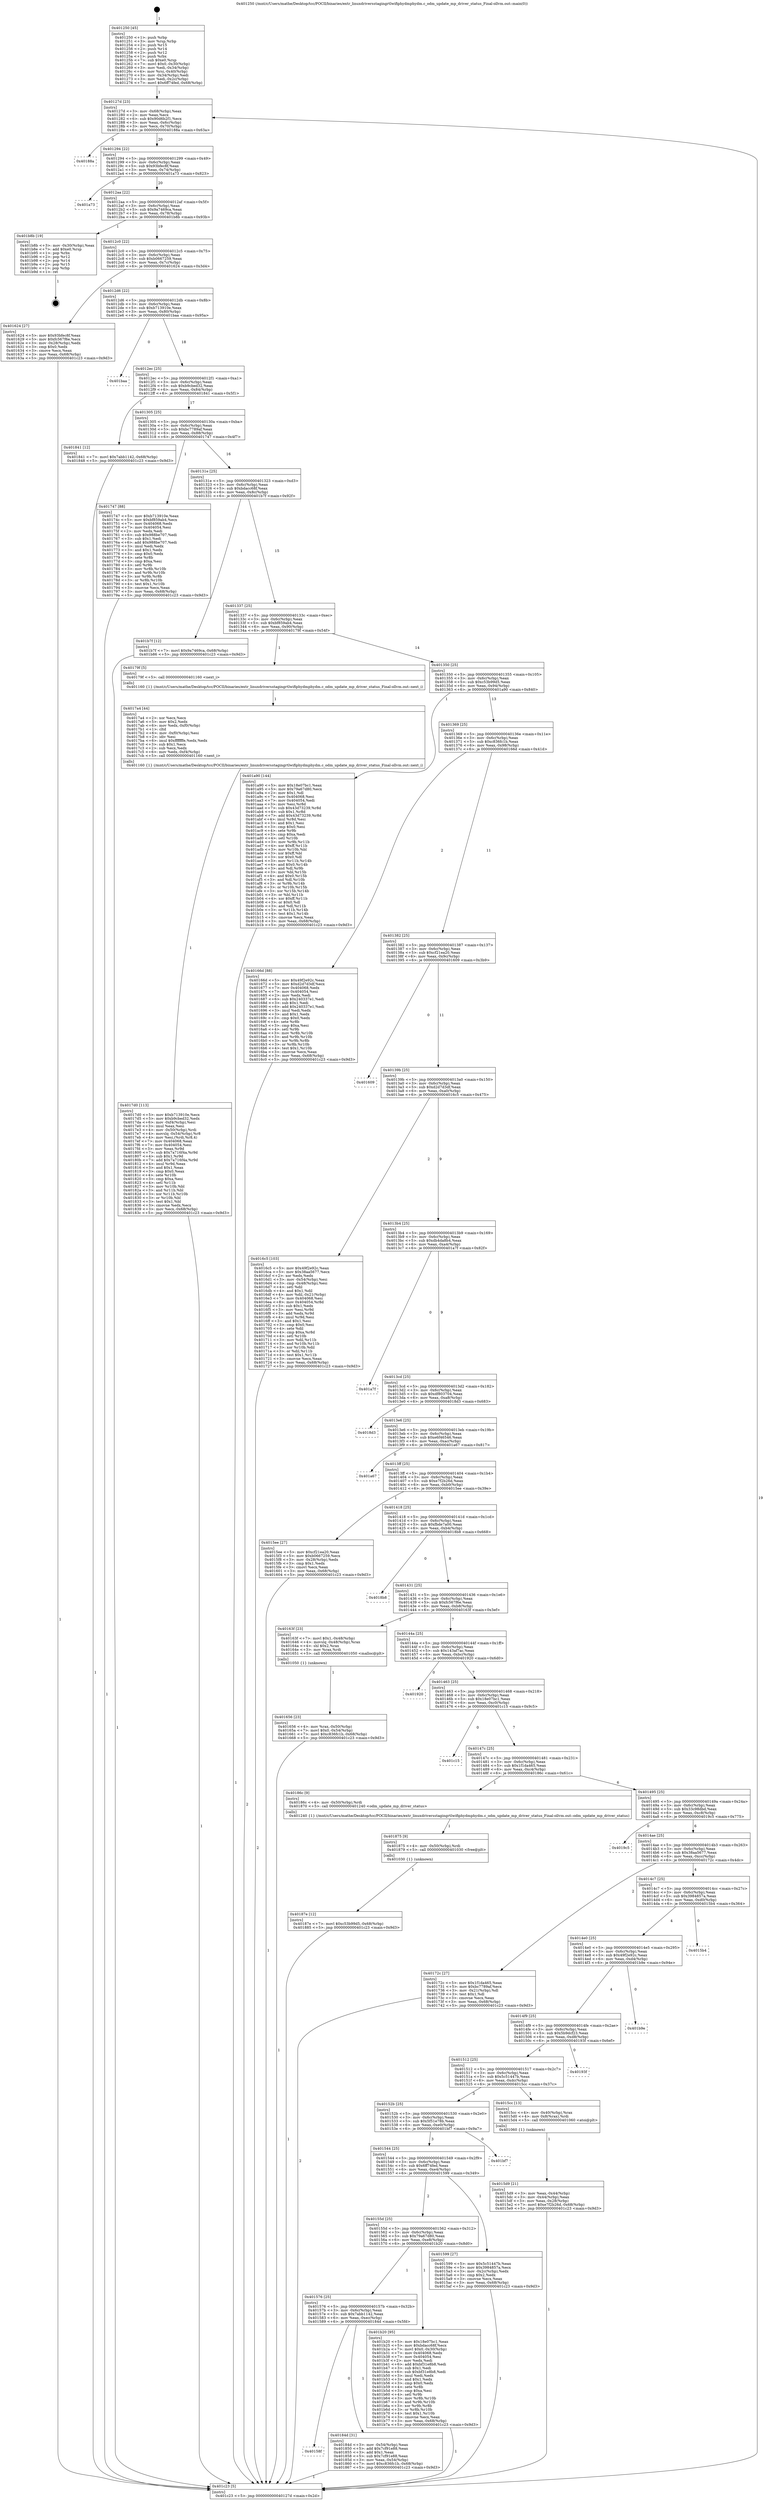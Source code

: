 digraph "0x401250" {
  label = "0x401250 (/mnt/c/Users/mathe/Desktop/tcc/POCII/binaries/extr_linuxdriversstagingrtlwifiphydmphydm.c_odm_update_mp_driver_status_Final-ollvm.out::main(0))"
  labelloc = "t"
  node[shape=record]

  Entry [label="",width=0.3,height=0.3,shape=circle,fillcolor=black,style=filled]
  "0x40127d" [label="{
     0x40127d [23]\l
     | [instrs]\l
     &nbsp;&nbsp;0x40127d \<+3\>: mov -0x68(%rbp),%eax\l
     &nbsp;&nbsp;0x401280 \<+2\>: mov %eax,%ecx\l
     &nbsp;&nbsp;0x401282 \<+6\>: sub $0x90d6b2f1,%ecx\l
     &nbsp;&nbsp;0x401288 \<+3\>: mov %eax,-0x6c(%rbp)\l
     &nbsp;&nbsp;0x40128b \<+3\>: mov %ecx,-0x70(%rbp)\l
     &nbsp;&nbsp;0x40128e \<+6\>: je 000000000040188a \<main+0x63a\>\l
  }"]
  "0x40188a" [label="{
     0x40188a\l
  }", style=dashed]
  "0x401294" [label="{
     0x401294 [22]\l
     | [instrs]\l
     &nbsp;&nbsp;0x401294 \<+5\>: jmp 0000000000401299 \<main+0x49\>\l
     &nbsp;&nbsp;0x401299 \<+3\>: mov -0x6c(%rbp),%eax\l
     &nbsp;&nbsp;0x40129c \<+5\>: sub $0x93bfec8f,%eax\l
     &nbsp;&nbsp;0x4012a1 \<+3\>: mov %eax,-0x74(%rbp)\l
     &nbsp;&nbsp;0x4012a4 \<+6\>: je 0000000000401a73 \<main+0x823\>\l
  }"]
  Exit [label="",width=0.3,height=0.3,shape=circle,fillcolor=black,style=filled,peripheries=2]
  "0x401a73" [label="{
     0x401a73\l
  }", style=dashed]
  "0x4012aa" [label="{
     0x4012aa [22]\l
     | [instrs]\l
     &nbsp;&nbsp;0x4012aa \<+5\>: jmp 00000000004012af \<main+0x5f\>\l
     &nbsp;&nbsp;0x4012af \<+3\>: mov -0x6c(%rbp),%eax\l
     &nbsp;&nbsp;0x4012b2 \<+5\>: sub $0x9a7469ca,%eax\l
     &nbsp;&nbsp;0x4012b7 \<+3\>: mov %eax,-0x78(%rbp)\l
     &nbsp;&nbsp;0x4012ba \<+6\>: je 0000000000401b8b \<main+0x93b\>\l
  }"]
  "0x40187e" [label="{
     0x40187e [12]\l
     | [instrs]\l
     &nbsp;&nbsp;0x40187e \<+7\>: movl $0xc53b99d5,-0x68(%rbp)\l
     &nbsp;&nbsp;0x401885 \<+5\>: jmp 0000000000401c23 \<main+0x9d3\>\l
  }"]
  "0x401b8b" [label="{
     0x401b8b [19]\l
     | [instrs]\l
     &nbsp;&nbsp;0x401b8b \<+3\>: mov -0x30(%rbp),%eax\l
     &nbsp;&nbsp;0x401b8e \<+7\>: add $0xe0,%rsp\l
     &nbsp;&nbsp;0x401b95 \<+1\>: pop %rbx\l
     &nbsp;&nbsp;0x401b96 \<+2\>: pop %r12\l
     &nbsp;&nbsp;0x401b98 \<+2\>: pop %r14\l
     &nbsp;&nbsp;0x401b9a \<+2\>: pop %r15\l
     &nbsp;&nbsp;0x401b9c \<+1\>: pop %rbp\l
     &nbsp;&nbsp;0x401b9d \<+1\>: ret\l
  }"]
  "0x4012c0" [label="{
     0x4012c0 [22]\l
     | [instrs]\l
     &nbsp;&nbsp;0x4012c0 \<+5\>: jmp 00000000004012c5 \<main+0x75\>\l
     &nbsp;&nbsp;0x4012c5 \<+3\>: mov -0x6c(%rbp),%eax\l
     &nbsp;&nbsp;0x4012c8 \<+5\>: sub $0xb0667259,%eax\l
     &nbsp;&nbsp;0x4012cd \<+3\>: mov %eax,-0x7c(%rbp)\l
     &nbsp;&nbsp;0x4012d0 \<+6\>: je 0000000000401624 \<main+0x3d4\>\l
  }"]
  "0x401875" [label="{
     0x401875 [9]\l
     | [instrs]\l
     &nbsp;&nbsp;0x401875 \<+4\>: mov -0x50(%rbp),%rdi\l
     &nbsp;&nbsp;0x401879 \<+5\>: call 0000000000401030 \<free@plt\>\l
     | [calls]\l
     &nbsp;&nbsp;0x401030 \{1\} (unknown)\l
  }"]
  "0x401624" [label="{
     0x401624 [27]\l
     | [instrs]\l
     &nbsp;&nbsp;0x401624 \<+5\>: mov $0x93bfec8f,%eax\l
     &nbsp;&nbsp;0x401629 \<+5\>: mov $0xfc567f6e,%ecx\l
     &nbsp;&nbsp;0x40162e \<+3\>: mov -0x28(%rbp),%edx\l
     &nbsp;&nbsp;0x401631 \<+3\>: cmp $0x0,%edx\l
     &nbsp;&nbsp;0x401634 \<+3\>: cmove %ecx,%eax\l
     &nbsp;&nbsp;0x401637 \<+3\>: mov %eax,-0x68(%rbp)\l
     &nbsp;&nbsp;0x40163a \<+5\>: jmp 0000000000401c23 \<main+0x9d3\>\l
  }"]
  "0x4012d6" [label="{
     0x4012d6 [22]\l
     | [instrs]\l
     &nbsp;&nbsp;0x4012d6 \<+5\>: jmp 00000000004012db \<main+0x8b\>\l
     &nbsp;&nbsp;0x4012db \<+3\>: mov -0x6c(%rbp),%eax\l
     &nbsp;&nbsp;0x4012de \<+5\>: sub $0xb713910e,%eax\l
     &nbsp;&nbsp;0x4012e3 \<+3\>: mov %eax,-0x80(%rbp)\l
     &nbsp;&nbsp;0x4012e6 \<+6\>: je 0000000000401baa \<main+0x95a\>\l
  }"]
  "0x40158f" [label="{
     0x40158f\l
  }", style=dashed]
  "0x401baa" [label="{
     0x401baa\l
  }", style=dashed]
  "0x4012ec" [label="{
     0x4012ec [25]\l
     | [instrs]\l
     &nbsp;&nbsp;0x4012ec \<+5\>: jmp 00000000004012f1 \<main+0xa1\>\l
     &nbsp;&nbsp;0x4012f1 \<+3\>: mov -0x6c(%rbp),%eax\l
     &nbsp;&nbsp;0x4012f4 \<+5\>: sub $0xb9cbed32,%eax\l
     &nbsp;&nbsp;0x4012f9 \<+6\>: mov %eax,-0x84(%rbp)\l
     &nbsp;&nbsp;0x4012ff \<+6\>: je 0000000000401841 \<main+0x5f1\>\l
  }"]
  "0x40184d" [label="{
     0x40184d [31]\l
     | [instrs]\l
     &nbsp;&nbsp;0x40184d \<+3\>: mov -0x54(%rbp),%eax\l
     &nbsp;&nbsp;0x401850 \<+5\>: add $0x7cf91e88,%eax\l
     &nbsp;&nbsp;0x401855 \<+3\>: add $0x1,%eax\l
     &nbsp;&nbsp;0x401858 \<+5\>: sub $0x7cf91e88,%eax\l
     &nbsp;&nbsp;0x40185d \<+3\>: mov %eax,-0x54(%rbp)\l
     &nbsp;&nbsp;0x401860 \<+7\>: movl $0xc836fc1b,-0x68(%rbp)\l
     &nbsp;&nbsp;0x401867 \<+5\>: jmp 0000000000401c23 \<main+0x9d3\>\l
  }"]
  "0x401841" [label="{
     0x401841 [12]\l
     | [instrs]\l
     &nbsp;&nbsp;0x401841 \<+7\>: movl $0x7abb1142,-0x68(%rbp)\l
     &nbsp;&nbsp;0x401848 \<+5\>: jmp 0000000000401c23 \<main+0x9d3\>\l
  }"]
  "0x401305" [label="{
     0x401305 [25]\l
     | [instrs]\l
     &nbsp;&nbsp;0x401305 \<+5\>: jmp 000000000040130a \<main+0xba\>\l
     &nbsp;&nbsp;0x40130a \<+3\>: mov -0x6c(%rbp),%eax\l
     &nbsp;&nbsp;0x40130d \<+5\>: sub $0xbc7789af,%eax\l
     &nbsp;&nbsp;0x401312 \<+6\>: mov %eax,-0x88(%rbp)\l
     &nbsp;&nbsp;0x401318 \<+6\>: je 0000000000401747 \<main+0x4f7\>\l
  }"]
  "0x401576" [label="{
     0x401576 [25]\l
     | [instrs]\l
     &nbsp;&nbsp;0x401576 \<+5\>: jmp 000000000040157b \<main+0x32b\>\l
     &nbsp;&nbsp;0x40157b \<+3\>: mov -0x6c(%rbp),%eax\l
     &nbsp;&nbsp;0x40157e \<+5\>: sub $0x7abb1142,%eax\l
     &nbsp;&nbsp;0x401583 \<+6\>: mov %eax,-0xec(%rbp)\l
     &nbsp;&nbsp;0x401589 \<+6\>: je 000000000040184d \<main+0x5fd\>\l
  }"]
  "0x401747" [label="{
     0x401747 [88]\l
     | [instrs]\l
     &nbsp;&nbsp;0x401747 \<+5\>: mov $0xb713910e,%eax\l
     &nbsp;&nbsp;0x40174c \<+5\>: mov $0xbf859ab4,%ecx\l
     &nbsp;&nbsp;0x401751 \<+7\>: mov 0x404068,%edx\l
     &nbsp;&nbsp;0x401758 \<+7\>: mov 0x404054,%esi\l
     &nbsp;&nbsp;0x40175f \<+2\>: mov %edx,%edi\l
     &nbsp;&nbsp;0x401761 \<+6\>: sub $0x988be707,%edi\l
     &nbsp;&nbsp;0x401767 \<+3\>: sub $0x1,%edi\l
     &nbsp;&nbsp;0x40176a \<+6\>: add $0x988be707,%edi\l
     &nbsp;&nbsp;0x401770 \<+3\>: imul %edi,%edx\l
     &nbsp;&nbsp;0x401773 \<+3\>: and $0x1,%edx\l
     &nbsp;&nbsp;0x401776 \<+3\>: cmp $0x0,%edx\l
     &nbsp;&nbsp;0x401779 \<+4\>: sete %r8b\l
     &nbsp;&nbsp;0x40177d \<+3\>: cmp $0xa,%esi\l
     &nbsp;&nbsp;0x401780 \<+4\>: setl %r9b\l
     &nbsp;&nbsp;0x401784 \<+3\>: mov %r8b,%r10b\l
     &nbsp;&nbsp;0x401787 \<+3\>: and %r9b,%r10b\l
     &nbsp;&nbsp;0x40178a \<+3\>: xor %r9b,%r8b\l
     &nbsp;&nbsp;0x40178d \<+3\>: or %r8b,%r10b\l
     &nbsp;&nbsp;0x401790 \<+4\>: test $0x1,%r10b\l
     &nbsp;&nbsp;0x401794 \<+3\>: cmovne %ecx,%eax\l
     &nbsp;&nbsp;0x401797 \<+3\>: mov %eax,-0x68(%rbp)\l
     &nbsp;&nbsp;0x40179a \<+5\>: jmp 0000000000401c23 \<main+0x9d3\>\l
  }"]
  "0x40131e" [label="{
     0x40131e [25]\l
     | [instrs]\l
     &nbsp;&nbsp;0x40131e \<+5\>: jmp 0000000000401323 \<main+0xd3\>\l
     &nbsp;&nbsp;0x401323 \<+3\>: mov -0x6c(%rbp),%eax\l
     &nbsp;&nbsp;0x401326 \<+5\>: sub $0xbdacc68f,%eax\l
     &nbsp;&nbsp;0x40132b \<+6\>: mov %eax,-0x8c(%rbp)\l
     &nbsp;&nbsp;0x401331 \<+6\>: je 0000000000401b7f \<main+0x92f\>\l
  }"]
  "0x401b20" [label="{
     0x401b20 [95]\l
     | [instrs]\l
     &nbsp;&nbsp;0x401b20 \<+5\>: mov $0x18e07bc1,%eax\l
     &nbsp;&nbsp;0x401b25 \<+5\>: mov $0xbdacc68f,%ecx\l
     &nbsp;&nbsp;0x401b2a \<+7\>: movl $0x0,-0x30(%rbp)\l
     &nbsp;&nbsp;0x401b31 \<+7\>: mov 0x404068,%edx\l
     &nbsp;&nbsp;0x401b38 \<+7\>: mov 0x404054,%esi\l
     &nbsp;&nbsp;0x401b3f \<+2\>: mov %edx,%edi\l
     &nbsp;&nbsp;0x401b41 \<+6\>: add $0xbf31e8b8,%edi\l
     &nbsp;&nbsp;0x401b47 \<+3\>: sub $0x1,%edi\l
     &nbsp;&nbsp;0x401b4a \<+6\>: sub $0xbf31e8b8,%edi\l
     &nbsp;&nbsp;0x401b50 \<+3\>: imul %edi,%edx\l
     &nbsp;&nbsp;0x401b53 \<+3\>: and $0x1,%edx\l
     &nbsp;&nbsp;0x401b56 \<+3\>: cmp $0x0,%edx\l
     &nbsp;&nbsp;0x401b59 \<+4\>: sete %r8b\l
     &nbsp;&nbsp;0x401b5d \<+3\>: cmp $0xa,%esi\l
     &nbsp;&nbsp;0x401b60 \<+4\>: setl %r9b\l
     &nbsp;&nbsp;0x401b64 \<+3\>: mov %r8b,%r10b\l
     &nbsp;&nbsp;0x401b67 \<+3\>: and %r9b,%r10b\l
     &nbsp;&nbsp;0x401b6a \<+3\>: xor %r9b,%r8b\l
     &nbsp;&nbsp;0x401b6d \<+3\>: or %r8b,%r10b\l
     &nbsp;&nbsp;0x401b70 \<+4\>: test $0x1,%r10b\l
     &nbsp;&nbsp;0x401b74 \<+3\>: cmovne %ecx,%eax\l
     &nbsp;&nbsp;0x401b77 \<+3\>: mov %eax,-0x68(%rbp)\l
     &nbsp;&nbsp;0x401b7a \<+5\>: jmp 0000000000401c23 \<main+0x9d3\>\l
  }"]
  "0x401b7f" [label="{
     0x401b7f [12]\l
     | [instrs]\l
     &nbsp;&nbsp;0x401b7f \<+7\>: movl $0x9a7469ca,-0x68(%rbp)\l
     &nbsp;&nbsp;0x401b86 \<+5\>: jmp 0000000000401c23 \<main+0x9d3\>\l
  }"]
  "0x401337" [label="{
     0x401337 [25]\l
     | [instrs]\l
     &nbsp;&nbsp;0x401337 \<+5\>: jmp 000000000040133c \<main+0xec\>\l
     &nbsp;&nbsp;0x40133c \<+3\>: mov -0x6c(%rbp),%eax\l
     &nbsp;&nbsp;0x40133f \<+5\>: sub $0xbf859ab4,%eax\l
     &nbsp;&nbsp;0x401344 \<+6\>: mov %eax,-0x90(%rbp)\l
     &nbsp;&nbsp;0x40134a \<+6\>: je 000000000040179f \<main+0x54f\>\l
  }"]
  "0x4017d0" [label="{
     0x4017d0 [113]\l
     | [instrs]\l
     &nbsp;&nbsp;0x4017d0 \<+5\>: mov $0xb713910e,%ecx\l
     &nbsp;&nbsp;0x4017d5 \<+5\>: mov $0xb9cbed32,%edx\l
     &nbsp;&nbsp;0x4017da \<+6\>: mov -0xf4(%rbp),%esi\l
     &nbsp;&nbsp;0x4017e0 \<+3\>: imul %eax,%esi\l
     &nbsp;&nbsp;0x4017e3 \<+4\>: mov -0x50(%rbp),%rdi\l
     &nbsp;&nbsp;0x4017e7 \<+4\>: movslq -0x54(%rbp),%r8\l
     &nbsp;&nbsp;0x4017eb \<+4\>: mov %esi,(%rdi,%r8,4)\l
     &nbsp;&nbsp;0x4017ef \<+7\>: mov 0x404068,%eax\l
     &nbsp;&nbsp;0x4017f6 \<+7\>: mov 0x404054,%esi\l
     &nbsp;&nbsp;0x4017fd \<+3\>: mov %eax,%r9d\l
     &nbsp;&nbsp;0x401800 \<+7\>: sub $0x7a716f4a,%r9d\l
     &nbsp;&nbsp;0x401807 \<+4\>: sub $0x1,%r9d\l
     &nbsp;&nbsp;0x40180b \<+7\>: add $0x7a716f4a,%r9d\l
     &nbsp;&nbsp;0x401812 \<+4\>: imul %r9d,%eax\l
     &nbsp;&nbsp;0x401816 \<+3\>: and $0x1,%eax\l
     &nbsp;&nbsp;0x401819 \<+3\>: cmp $0x0,%eax\l
     &nbsp;&nbsp;0x40181c \<+4\>: sete %r10b\l
     &nbsp;&nbsp;0x401820 \<+3\>: cmp $0xa,%esi\l
     &nbsp;&nbsp;0x401823 \<+4\>: setl %r11b\l
     &nbsp;&nbsp;0x401827 \<+3\>: mov %r10b,%bl\l
     &nbsp;&nbsp;0x40182a \<+3\>: and %r11b,%bl\l
     &nbsp;&nbsp;0x40182d \<+3\>: xor %r11b,%r10b\l
     &nbsp;&nbsp;0x401830 \<+3\>: or %r10b,%bl\l
     &nbsp;&nbsp;0x401833 \<+3\>: test $0x1,%bl\l
     &nbsp;&nbsp;0x401836 \<+3\>: cmovne %edx,%ecx\l
     &nbsp;&nbsp;0x401839 \<+3\>: mov %ecx,-0x68(%rbp)\l
     &nbsp;&nbsp;0x40183c \<+5\>: jmp 0000000000401c23 \<main+0x9d3\>\l
  }"]
  "0x40179f" [label="{
     0x40179f [5]\l
     | [instrs]\l
     &nbsp;&nbsp;0x40179f \<+5\>: call 0000000000401160 \<next_i\>\l
     | [calls]\l
     &nbsp;&nbsp;0x401160 \{1\} (/mnt/c/Users/mathe/Desktop/tcc/POCII/binaries/extr_linuxdriversstagingrtlwifiphydmphydm.c_odm_update_mp_driver_status_Final-ollvm.out::next_i)\l
  }"]
  "0x401350" [label="{
     0x401350 [25]\l
     | [instrs]\l
     &nbsp;&nbsp;0x401350 \<+5\>: jmp 0000000000401355 \<main+0x105\>\l
     &nbsp;&nbsp;0x401355 \<+3\>: mov -0x6c(%rbp),%eax\l
     &nbsp;&nbsp;0x401358 \<+5\>: sub $0xc53b99d5,%eax\l
     &nbsp;&nbsp;0x40135d \<+6\>: mov %eax,-0x94(%rbp)\l
     &nbsp;&nbsp;0x401363 \<+6\>: je 0000000000401a90 \<main+0x840\>\l
  }"]
  "0x4017a4" [label="{
     0x4017a4 [44]\l
     | [instrs]\l
     &nbsp;&nbsp;0x4017a4 \<+2\>: xor %ecx,%ecx\l
     &nbsp;&nbsp;0x4017a6 \<+5\>: mov $0x2,%edx\l
     &nbsp;&nbsp;0x4017ab \<+6\>: mov %edx,-0xf0(%rbp)\l
     &nbsp;&nbsp;0x4017b1 \<+1\>: cltd\l
     &nbsp;&nbsp;0x4017b2 \<+6\>: mov -0xf0(%rbp),%esi\l
     &nbsp;&nbsp;0x4017b8 \<+2\>: idiv %esi\l
     &nbsp;&nbsp;0x4017ba \<+6\>: imul $0xfffffffe,%edx,%edx\l
     &nbsp;&nbsp;0x4017c0 \<+3\>: sub $0x1,%ecx\l
     &nbsp;&nbsp;0x4017c3 \<+2\>: sub %ecx,%edx\l
     &nbsp;&nbsp;0x4017c5 \<+6\>: mov %edx,-0xf4(%rbp)\l
     &nbsp;&nbsp;0x4017cb \<+5\>: call 0000000000401160 \<next_i\>\l
     | [calls]\l
     &nbsp;&nbsp;0x401160 \{1\} (/mnt/c/Users/mathe/Desktop/tcc/POCII/binaries/extr_linuxdriversstagingrtlwifiphydmphydm.c_odm_update_mp_driver_status_Final-ollvm.out::next_i)\l
  }"]
  "0x401a90" [label="{
     0x401a90 [144]\l
     | [instrs]\l
     &nbsp;&nbsp;0x401a90 \<+5\>: mov $0x18e07bc1,%eax\l
     &nbsp;&nbsp;0x401a95 \<+5\>: mov $0x79a67d80,%ecx\l
     &nbsp;&nbsp;0x401a9a \<+2\>: mov $0x1,%dl\l
     &nbsp;&nbsp;0x401a9c \<+7\>: mov 0x404068,%esi\l
     &nbsp;&nbsp;0x401aa3 \<+7\>: mov 0x404054,%edi\l
     &nbsp;&nbsp;0x401aaa \<+3\>: mov %esi,%r8d\l
     &nbsp;&nbsp;0x401aad \<+7\>: sub $0x43d73239,%r8d\l
     &nbsp;&nbsp;0x401ab4 \<+4\>: sub $0x1,%r8d\l
     &nbsp;&nbsp;0x401ab8 \<+7\>: add $0x43d73239,%r8d\l
     &nbsp;&nbsp;0x401abf \<+4\>: imul %r8d,%esi\l
     &nbsp;&nbsp;0x401ac3 \<+3\>: and $0x1,%esi\l
     &nbsp;&nbsp;0x401ac6 \<+3\>: cmp $0x0,%esi\l
     &nbsp;&nbsp;0x401ac9 \<+4\>: sete %r9b\l
     &nbsp;&nbsp;0x401acd \<+3\>: cmp $0xa,%edi\l
     &nbsp;&nbsp;0x401ad0 \<+4\>: setl %r10b\l
     &nbsp;&nbsp;0x401ad4 \<+3\>: mov %r9b,%r11b\l
     &nbsp;&nbsp;0x401ad7 \<+4\>: xor $0xff,%r11b\l
     &nbsp;&nbsp;0x401adb \<+3\>: mov %r10b,%bl\l
     &nbsp;&nbsp;0x401ade \<+3\>: xor $0xff,%bl\l
     &nbsp;&nbsp;0x401ae1 \<+3\>: xor $0x0,%dl\l
     &nbsp;&nbsp;0x401ae4 \<+3\>: mov %r11b,%r14b\l
     &nbsp;&nbsp;0x401ae7 \<+4\>: and $0x0,%r14b\l
     &nbsp;&nbsp;0x401aeb \<+3\>: and %dl,%r9b\l
     &nbsp;&nbsp;0x401aee \<+3\>: mov %bl,%r15b\l
     &nbsp;&nbsp;0x401af1 \<+4\>: and $0x0,%r15b\l
     &nbsp;&nbsp;0x401af5 \<+3\>: and %dl,%r10b\l
     &nbsp;&nbsp;0x401af8 \<+3\>: or %r9b,%r14b\l
     &nbsp;&nbsp;0x401afb \<+3\>: or %r10b,%r15b\l
     &nbsp;&nbsp;0x401afe \<+3\>: xor %r15b,%r14b\l
     &nbsp;&nbsp;0x401b01 \<+3\>: or %bl,%r11b\l
     &nbsp;&nbsp;0x401b04 \<+4\>: xor $0xff,%r11b\l
     &nbsp;&nbsp;0x401b08 \<+3\>: or $0x0,%dl\l
     &nbsp;&nbsp;0x401b0b \<+3\>: and %dl,%r11b\l
     &nbsp;&nbsp;0x401b0e \<+3\>: or %r11b,%r14b\l
     &nbsp;&nbsp;0x401b11 \<+4\>: test $0x1,%r14b\l
     &nbsp;&nbsp;0x401b15 \<+3\>: cmovne %ecx,%eax\l
     &nbsp;&nbsp;0x401b18 \<+3\>: mov %eax,-0x68(%rbp)\l
     &nbsp;&nbsp;0x401b1b \<+5\>: jmp 0000000000401c23 \<main+0x9d3\>\l
  }"]
  "0x401369" [label="{
     0x401369 [25]\l
     | [instrs]\l
     &nbsp;&nbsp;0x401369 \<+5\>: jmp 000000000040136e \<main+0x11e\>\l
     &nbsp;&nbsp;0x40136e \<+3\>: mov -0x6c(%rbp),%eax\l
     &nbsp;&nbsp;0x401371 \<+5\>: sub $0xc836fc1b,%eax\l
     &nbsp;&nbsp;0x401376 \<+6\>: mov %eax,-0x98(%rbp)\l
     &nbsp;&nbsp;0x40137c \<+6\>: je 000000000040166d \<main+0x41d\>\l
  }"]
  "0x401656" [label="{
     0x401656 [23]\l
     | [instrs]\l
     &nbsp;&nbsp;0x401656 \<+4\>: mov %rax,-0x50(%rbp)\l
     &nbsp;&nbsp;0x40165a \<+7\>: movl $0x0,-0x54(%rbp)\l
     &nbsp;&nbsp;0x401661 \<+7\>: movl $0xc836fc1b,-0x68(%rbp)\l
     &nbsp;&nbsp;0x401668 \<+5\>: jmp 0000000000401c23 \<main+0x9d3\>\l
  }"]
  "0x40166d" [label="{
     0x40166d [88]\l
     | [instrs]\l
     &nbsp;&nbsp;0x40166d \<+5\>: mov $0x49f2e92c,%eax\l
     &nbsp;&nbsp;0x401672 \<+5\>: mov $0xd2d7d3df,%ecx\l
     &nbsp;&nbsp;0x401677 \<+7\>: mov 0x404068,%edx\l
     &nbsp;&nbsp;0x40167e \<+7\>: mov 0x404054,%esi\l
     &nbsp;&nbsp;0x401685 \<+2\>: mov %edx,%edi\l
     &nbsp;&nbsp;0x401687 \<+6\>: sub $0x240337e1,%edi\l
     &nbsp;&nbsp;0x40168d \<+3\>: sub $0x1,%edi\l
     &nbsp;&nbsp;0x401690 \<+6\>: add $0x240337e1,%edi\l
     &nbsp;&nbsp;0x401696 \<+3\>: imul %edi,%edx\l
     &nbsp;&nbsp;0x401699 \<+3\>: and $0x1,%edx\l
     &nbsp;&nbsp;0x40169c \<+3\>: cmp $0x0,%edx\l
     &nbsp;&nbsp;0x40169f \<+4\>: sete %r8b\l
     &nbsp;&nbsp;0x4016a3 \<+3\>: cmp $0xa,%esi\l
     &nbsp;&nbsp;0x4016a6 \<+4\>: setl %r9b\l
     &nbsp;&nbsp;0x4016aa \<+3\>: mov %r8b,%r10b\l
     &nbsp;&nbsp;0x4016ad \<+3\>: and %r9b,%r10b\l
     &nbsp;&nbsp;0x4016b0 \<+3\>: xor %r9b,%r8b\l
     &nbsp;&nbsp;0x4016b3 \<+3\>: or %r8b,%r10b\l
     &nbsp;&nbsp;0x4016b6 \<+4\>: test $0x1,%r10b\l
     &nbsp;&nbsp;0x4016ba \<+3\>: cmovne %ecx,%eax\l
     &nbsp;&nbsp;0x4016bd \<+3\>: mov %eax,-0x68(%rbp)\l
     &nbsp;&nbsp;0x4016c0 \<+5\>: jmp 0000000000401c23 \<main+0x9d3\>\l
  }"]
  "0x401382" [label="{
     0x401382 [25]\l
     | [instrs]\l
     &nbsp;&nbsp;0x401382 \<+5\>: jmp 0000000000401387 \<main+0x137\>\l
     &nbsp;&nbsp;0x401387 \<+3\>: mov -0x6c(%rbp),%eax\l
     &nbsp;&nbsp;0x40138a \<+5\>: sub $0xcf21ea20,%eax\l
     &nbsp;&nbsp;0x40138f \<+6\>: mov %eax,-0x9c(%rbp)\l
     &nbsp;&nbsp;0x401395 \<+6\>: je 0000000000401609 \<main+0x3b9\>\l
  }"]
  "0x4015d9" [label="{
     0x4015d9 [21]\l
     | [instrs]\l
     &nbsp;&nbsp;0x4015d9 \<+3\>: mov %eax,-0x44(%rbp)\l
     &nbsp;&nbsp;0x4015dc \<+3\>: mov -0x44(%rbp),%eax\l
     &nbsp;&nbsp;0x4015df \<+3\>: mov %eax,-0x28(%rbp)\l
     &nbsp;&nbsp;0x4015e2 \<+7\>: movl $0xe7f2b26d,-0x68(%rbp)\l
     &nbsp;&nbsp;0x4015e9 \<+5\>: jmp 0000000000401c23 \<main+0x9d3\>\l
  }"]
  "0x401609" [label="{
     0x401609\l
  }", style=dashed]
  "0x40139b" [label="{
     0x40139b [25]\l
     | [instrs]\l
     &nbsp;&nbsp;0x40139b \<+5\>: jmp 00000000004013a0 \<main+0x150\>\l
     &nbsp;&nbsp;0x4013a0 \<+3\>: mov -0x6c(%rbp),%eax\l
     &nbsp;&nbsp;0x4013a3 \<+5\>: sub $0xd2d7d3df,%eax\l
     &nbsp;&nbsp;0x4013a8 \<+6\>: mov %eax,-0xa0(%rbp)\l
     &nbsp;&nbsp;0x4013ae \<+6\>: je 00000000004016c5 \<main+0x475\>\l
  }"]
  "0x401250" [label="{
     0x401250 [45]\l
     | [instrs]\l
     &nbsp;&nbsp;0x401250 \<+1\>: push %rbp\l
     &nbsp;&nbsp;0x401251 \<+3\>: mov %rsp,%rbp\l
     &nbsp;&nbsp;0x401254 \<+2\>: push %r15\l
     &nbsp;&nbsp;0x401256 \<+2\>: push %r14\l
     &nbsp;&nbsp;0x401258 \<+2\>: push %r12\l
     &nbsp;&nbsp;0x40125a \<+1\>: push %rbx\l
     &nbsp;&nbsp;0x40125b \<+7\>: sub $0xe0,%rsp\l
     &nbsp;&nbsp;0x401262 \<+7\>: movl $0x0,-0x30(%rbp)\l
     &nbsp;&nbsp;0x401269 \<+3\>: mov %edi,-0x34(%rbp)\l
     &nbsp;&nbsp;0x40126c \<+4\>: mov %rsi,-0x40(%rbp)\l
     &nbsp;&nbsp;0x401270 \<+3\>: mov -0x34(%rbp),%edi\l
     &nbsp;&nbsp;0x401273 \<+3\>: mov %edi,-0x2c(%rbp)\l
     &nbsp;&nbsp;0x401276 \<+7\>: movl $0x6ff74fed,-0x68(%rbp)\l
  }"]
  "0x4016c5" [label="{
     0x4016c5 [103]\l
     | [instrs]\l
     &nbsp;&nbsp;0x4016c5 \<+5\>: mov $0x49f2e92c,%eax\l
     &nbsp;&nbsp;0x4016ca \<+5\>: mov $0x38aa5677,%ecx\l
     &nbsp;&nbsp;0x4016cf \<+2\>: xor %edx,%edx\l
     &nbsp;&nbsp;0x4016d1 \<+3\>: mov -0x54(%rbp),%esi\l
     &nbsp;&nbsp;0x4016d4 \<+3\>: cmp -0x48(%rbp),%esi\l
     &nbsp;&nbsp;0x4016d7 \<+4\>: setl %dil\l
     &nbsp;&nbsp;0x4016db \<+4\>: and $0x1,%dil\l
     &nbsp;&nbsp;0x4016df \<+4\>: mov %dil,-0x21(%rbp)\l
     &nbsp;&nbsp;0x4016e3 \<+7\>: mov 0x404068,%esi\l
     &nbsp;&nbsp;0x4016ea \<+8\>: mov 0x404054,%r8d\l
     &nbsp;&nbsp;0x4016f2 \<+3\>: sub $0x1,%edx\l
     &nbsp;&nbsp;0x4016f5 \<+3\>: mov %esi,%r9d\l
     &nbsp;&nbsp;0x4016f8 \<+3\>: add %edx,%r9d\l
     &nbsp;&nbsp;0x4016fb \<+4\>: imul %r9d,%esi\l
     &nbsp;&nbsp;0x4016ff \<+3\>: and $0x1,%esi\l
     &nbsp;&nbsp;0x401702 \<+3\>: cmp $0x0,%esi\l
     &nbsp;&nbsp;0x401705 \<+4\>: sete %dil\l
     &nbsp;&nbsp;0x401709 \<+4\>: cmp $0xa,%r8d\l
     &nbsp;&nbsp;0x40170d \<+4\>: setl %r10b\l
     &nbsp;&nbsp;0x401711 \<+3\>: mov %dil,%r11b\l
     &nbsp;&nbsp;0x401714 \<+3\>: and %r10b,%r11b\l
     &nbsp;&nbsp;0x401717 \<+3\>: xor %r10b,%dil\l
     &nbsp;&nbsp;0x40171a \<+3\>: or %dil,%r11b\l
     &nbsp;&nbsp;0x40171d \<+4\>: test $0x1,%r11b\l
     &nbsp;&nbsp;0x401721 \<+3\>: cmovne %ecx,%eax\l
     &nbsp;&nbsp;0x401724 \<+3\>: mov %eax,-0x68(%rbp)\l
     &nbsp;&nbsp;0x401727 \<+5\>: jmp 0000000000401c23 \<main+0x9d3\>\l
  }"]
  "0x4013b4" [label="{
     0x4013b4 [25]\l
     | [instrs]\l
     &nbsp;&nbsp;0x4013b4 \<+5\>: jmp 00000000004013b9 \<main+0x169\>\l
     &nbsp;&nbsp;0x4013b9 \<+3\>: mov -0x6c(%rbp),%eax\l
     &nbsp;&nbsp;0x4013bc \<+5\>: sub $0xdb4da8b4,%eax\l
     &nbsp;&nbsp;0x4013c1 \<+6\>: mov %eax,-0xa4(%rbp)\l
     &nbsp;&nbsp;0x4013c7 \<+6\>: je 0000000000401a7f \<main+0x82f\>\l
  }"]
  "0x401c23" [label="{
     0x401c23 [5]\l
     | [instrs]\l
     &nbsp;&nbsp;0x401c23 \<+5\>: jmp 000000000040127d \<main+0x2d\>\l
  }"]
  "0x401a7f" [label="{
     0x401a7f\l
  }", style=dashed]
  "0x4013cd" [label="{
     0x4013cd [25]\l
     | [instrs]\l
     &nbsp;&nbsp;0x4013cd \<+5\>: jmp 00000000004013d2 \<main+0x182\>\l
     &nbsp;&nbsp;0x4013d2 \<+3\>: mov -0x6c(%rbp),%eax\l
     &nbsp;&nbsp;0x4013d5 \<+5\>: sub $0xdf803704,%eax\l
     &nbsp;&nbsp;0x4013da \<+6\>: mov %eax,-0xa8(%rbp)\l
     &nbsp;&nbsp;0x4013e0 \<+6\>: je 00000000004018d3 \<main+0x683\>\l
  }"]
  "0x40155d" [label="{
     0x40155d [25]\l
     | [instrs]\l
     &nbsp;&nbsp;0x40155d \<+5\>: jmp 0000000000401562 \<main+0x312\>\l
     &nbsp;&nbsp;0x401562 \<+3\>: mov -0x6c(%rbp),%eax\l
     &nbsp;&nbsp;0x401565 \<+5\>: sub $0x79a67d80,%eax\l
     &nbsp;&nbsp;0x40156a \<+6\>: mov %eax,-0xe8(%rbp)\l
     &nbsp;&nbsp;0x401570 \<+6\>: je 0000000000401b20 \<main+0x8d0\>\l
  }"]
  "0x4018d3" [label="{
     0x4018d3\l
  }", style=dashed]
  "0x4013e6" [label="{
     0x4013e6 [25]\l
     | [instrs]\l
     &nbsp;&nbsp;0x4013e6 \<+5\>: jmp 00000000004013eb \<main+0x19b\>\l
     &nbsp;&nbsp;0x4013eb \<+3\>: mov -0x6c(%rbp),%eax\l
     &nbsp;&nbsp;0x4013ee \<+5\>: sub $0xe6f46546,%eax\l
     &nbsp;&nbsp;0x4013f3 \<+6\>: mov %eax,-0xac(%rbp)\l
     &nbsp;&nbsp;0x4013f9 \<+6\>: je 0000000000401a67 \<main+0x817\>\l
  }"]
  "0x401599" [label="{
     0x401599 [27]\l
     | [instrs]\l
     &nbsp;&nbsp;0x401599 \<+5\>: mov $0x5c51447b,%eax\l
     &nbsp;&nbsp;0x40159e \<+5\>: mov $0x3984857a,%ecx\l
     &nbsp;&nbsp;0x4015a3 \<+3\>: mov -0x2c(%rbp),%edx\l
     &nbsp;&nbsp;0x4015a6 \<+3\>: cmp $0x2,%edx\l
     &nbsp;&nbsp;0x4015a9 \<+3\>: cmovne %ecx,%eax\l
     &nbsp;&nbsp;0x4015ac \<+3\>: mov %eax,-0x68(%rbp)\l
     &nbsp;&nbsp;0x4015af \<+5\>: jmp 0000000000401c23 \<main+0x9d3\>\l
  }"]
  "0x401a67" [label="{
     0x401a67\l
  }", style=dashed]
  "0x4013ff" [label="{
     0x4013ff [25]\l
     | [instrs]\l
     &nbsp;&nbsp;0x4013ff \<+5\>: jmp 0000000000401404 \<main+0x1b4\>\l
     &nbsp;&nbsp;0x401404 \<+3\>: mov -0x6c(%rbp),%eax\l
     &nbsp;&nbsp;0x401407 \<+5\>: sub $0xe7f2b26d,%eax\l
     &nbsp;&nbsp;0x40140c \<+6\>: mov %eax,-0xb0(%rbp)\l
     &nbsp;&nbsp;0x401412 \<+6\>: je 00000000004015ee \<main+0x39e\>\l
  }"]
  "0x401544" [label="{
     0x401544 [25]\l
     | [instrs]\l
     &nbsp;&nbsp;0x401544 \<+5\>: jmp 0000000000401549 \<main+0x2f9\>\l
     &nbsp;&nbsp;0x401549 \<+3\>: mov -0x6c(%rbp),%eax\l
     &nbsp;&nbsp;0x40154c \<+5\>: sub $0x6ff74fed,%eax\l
     &nbsp;&nbsp;0x401551 \<+6\>: mov %eax,-0xe4(%rbp)\l
     &nbsp;&nbsp;0x401557 \<+6\>: je 0000000000401599 \<main+0x349\>\l
  }"]
  "0x4015ee" [label="{
     0x4015ee [27]\l
     | [instrs]\l
     &nbsp;&nbsp;0x4015ee \<+5\>: mov $0xcf21ea20,%eax\l
     &nbsp;&nbsp;0x4015f3 \<+5\>: mov $0xb0667259,%ecx\l
     &nbsp;&nbsp;0x4015f8 \<+3\>: mov -0x28(%rbp),%edx\l
     &nbsp;&nbsp;0x4015fb \<+3\>: cmp $0x1,%edx\l
     &nbsp;&nbsp;0x4015fe \<+3\>: cmovl %ecx,%eax\l
     &nbsp;&nbsp;0x401601 \<+3\>: mov %eax,-0x68(%rbp)\l
     &nbsp;&nbsp;0x401604 \<+5\>: jmp 0000000000401c23 \<main+0x9d3\>\l
  }"]
  "0x401418" [label="{
     0x401418 [25]\l
     | [instrs]\l
     &nbsp;&nbsp;0x401418 \<+5\>: jmp 000000000040141d \<main+0x1cd\>\l
     &nbsp;&nbsp;0x40141d \<+3\>: mov -0x6c(%rbp),%eax\l
     &nbsp;&nbsp;0x401420 \<+5\>: sub $0xfbde7a00,%eax\l
     &nbsp;&nbsp;0x401425 \<+6\>: mov %eax,-0xb4(%rbp)\l
     &nbsp;&nbsp;0x40142b \<+6\>: je 00000000004018b8 \<main+0x668\>\l
  }"]
  "0x401bf7" [label="{
     0x401bf7\l
  }", style=dashed]
  "0x4018b8" [label="{
     0x4018b8\l
  }", style=dashed]
  "0x401431" [label="{
     0x401431 [25]\l
     | [instrs]\l
     &nbsp;&nbsp;0x401431 \<+5\>: jmp 0000000000401436 \<main+0x1e6\>\l
     &nbsp;&nbsp;0x401436 \<+3\>: mov -0x6c(%rbp),%eax\l
     &nbsp;&nbsp;0x401439 \<+5\>: sub $0xfc567f6e,%eax\l
     &nbsp;&nbsp;0x40143e \<+6\>: mov %eax,-0xb8(%rbp)\l
     &nbsp;&nbsp;0x401444 \<+6\>: je 000000000040163f \<main+0x3ef\>\l
  }"]
  "0x40152b" [label="{
     0x40152b [25]\l
     | [instrs]\l
     &nbsp;&nbsp;0x40152b \<+5\>: jmp 0000000000401530 \<main+0x2e0\>\l
     &nbsp;&nbsp;0x401530 \<+3\>: mov -0x6c(%rbp),%eax\l
     &nbsp;&nbsp;0x401533 \<+5\>: sub $0x5f51e78b,%eax\l
     &nbsp;&nbsp;0x401538 \<+6\>: mov %eax,-0xe0(%rbp)\l
     &nbsp;&nbsp;0x40153e \<+6\>: je 0000000000401bf7 \<main+0x9a7\>\l
  }"]
  "0x40163f" [label="{
     0x40163f [23]\l
     | [instrs]\l
     &nbsp;&nbsp;0x40163f \<+7\>: movl $0x1,-0x48(%rbp)\l
     &nbsp;&nbsp;0x401646 \<+4\>: movslq -0x48(%rbp),%rax\l
     &nbsp;&nbsp;0x40164a \<+4\>: shl $0x2,%rax\l
     &nbsp;&nbsp;0x40164e \<+3\>: mov %rax,%rdi\l
     &nbsp;&nbsp;0x401651 \<+5\>: call 0000000000401050 \<malloc@plt\>\l
     | [calls]\l
     &nbsp;&nbsp;0x401050 \{1\} (unknown)\l
  }"]
  "0x40144a" [label="{
     0x40144a [25]\l
     | [instrs]\l
     &nbsp;&nbsp;0x40144a \<+5\>: jmp 000000000040144f \<main+0x1ff\>\l
     &nbsp;&nbsp;0x40144f \<+3\>: mov -0x6c(%rbp),%eax\l
     &nbsp;&nbsp;0x401452 \<+5\>: sub $0x143af7ac,%eax\l
     &nbsp;&nbsp;0x401457 \<+6\>: mov %eax,-0xbc(%rbp)\l
     &nbsp;&nbsp;0x40145d \<+6\>: je 0000000000401920 \<main+0x6d0\>\l
  }"]
  "0x4015cc" [label="{
     0x4015cc [13]\l
     | [instrs]\l
     &nbsp;&nbsp;0x4015cc \<+4\>: mov -0x40(%rbp),%rax\l
     &nbsp;&nbsp;0x4015d0 \<+4\>: mov 0x8(%rax),%rdi\l
     &nbsp;&nbsp;0x4015d4 \<+5\>: call 0000000000401060 \<atoi@plt\>\l
     | [calls]\l
     &nbsp;&nbsp;0x401060 \{1\} (unknown)\l
  }"]
  "0x401920" [label="{
     0x401920\l
  }", style=dashed]
  "0x401463" [label="{
     0x401463 [25]\l
     | [instrs]\l
     &nbsp;&nbsp;0x401463 \<+5\>: jmp 0000000000401468 \<main+0x218\>\l
     &nbsp;&nbsp;0x401468 \<+3\>: mov -0x6c(%rbp),%eax\l
     &nbsp;&nbsp;0x40146b \<+5\>: sub $0x18e07bc1,%eax\l
     &nbsp;&nbsp;0x401470 \<+6\>: mov %eax,-0xc0(%rbp)\l
     &nbsp;&nbsp;0x401476 \<+6\>: je 0000000000401c15 \<main+0x9c5\>\l
  }"]
  "0x401512" [label="{
     0x401512 [25]\l
     | [instrs]\l
     &nbsp;&nbsp;0x401512 \<+5\>: jmp 0000000000401517 \<main+0x2c7\>\l
     &nbsp;&nbsp;0x401517 \<+3\>: mov -0x6c(%rbp),%eax\l
     &nbsp;&nbsp;0x40151a \<+5\>: sub $0x5c51447b,%eax\l
     &nbsp;&nbsp;0x40151f \<+6\>: mov %eax,-0xdc(%rbp)\l
     &nbsp;&nbsp;0x401525 \<+6\>: je 00000000004015cc \<main+0x37c\>\l
  }"]
  "0x401c15" [label="{
     0x401c15\l
  }", style=dashed]
  "0x40147c" [label="{
     0x40147c [25]\l
     | [instrs]\l
     &nbsp;&nbsp;0x40147c \<+5\>: jmp 0000000000401481 \<main+0x231\>\l
     &nbsp;&nbsp;0x401481 \<+3\>: mov -0x6c(%rbp),%eax\l
     &nbsp;&nbsp;0x401484 \<+5\>: sub $0x1f1da465,%eax\l
     &nbsp;&nbsp;0x401489 \<+6\>: mov %eax,-0xc4(%rbp)\l
     &nbsp;&nbsp;0x40148f \<+6\>: je 000000000040186c \<main+0x61c\>\l
  }"]
  "0x40193f" [label="{
     0x40193f\l
  }", style=dashed]
  "0x40186c" [label="{
     0x40186c [9]\l
     | [instrs]\l
     &nbsp;&nbsp;0x40186c \<+4\>: mov -0x50(%rbp),%rdi\l
     &nbsp;&nbsp;0x401870 \<+5\>: call 0000000000401240 \<odm_update_mp_driver_status\>\l
     | [calls]\l
     &nbsp;&nbsp;0x401240 \{1\} (/mnt/c/Users/mathe/Desktop/tcc/POCII/binaries/extr_linuxdriversstagingrtlwifiphydmphydm.c_odm_update_mp_driver_status_Final-ollvm.out::odm_update_mp_driver_status)\l
  }"]
  "0x401495" [label="{
     0x401495 [25]\l
     | [instrs]\l
     &nbsp;&nbsp;0x401495 \<+5\>: jmp 000000000040149a \<main+0x24a\>\l
     &nbsp;&nbsp;0x40149a \<+3\>: mov -0x6c(%rbp),%eax\l
     &nbsp;&nbsp;0x40149d \<+5\>: sub $0x33c98dbd,%eax\l
     &nbsp;&nbsp;0x4014a2 \<+6\>: mov %eax,-0xc8(%rbp)\l
     &nbsp;&nbsp;0x4014a8 \<+6\>: je 00000000004019c5 \<main+0x775\>\l
  }"]
  "0x4014f9" [label="{
     0x4014f9 [25]\l
     | [instrs]\l
     &nbsp;&nbsp;0x4014f9 \<+5\>: jmp 00000000004014fe \<main+0x2ae\>\l
     &nbsp;&nbsp;0x4014fe \<+3\>: mov -0x6c(%rbp),%eax\l
     &nbsp;&nbsp;0x401501 \<+5\>: sub $0x5b9dcf23,%eax\l
     &nbsp;&nbsp;0x401506 \<+6\>: mov %eax,-0xd8(%rbp)\l
     &nbsp;&nbsp;0x40150c \<+6\>: je 000000000040193f \<main+0x6ef\>\l
  }"]
  "0x4019c5" [label="{
     0x4019c5\l
  }", style=dashed]
  "0x4014ae" [label="{
     0x4014ae [25]\l
     | [instrs]\l
     &nbsp;&nbsp;0x4014ae \<+5\>: jmp 00000000004014b3 \<main+0x263\>\l
     &nbsp;&nbsp;0x4014b3 \<+3\>: mov -0x6c(%rbp),%eax\l
     &nbsp;&nbsp;0x4014b6 \<+5\>: sub $0x38aa5677,%eax\l
     &nbsp;&nbsp;0x4014bb \<+6\>: mov %eax,-0xcc(%rbp)\l
     &nbsp;&nbsp;0x4014c1 \<+6\>: je 000000000040172c \<main+0x4dc\>\l
  }"]
  "0x401b9e" [label="{
     0x401b9e\l
  }", style=dashed]
  "0x40172c" [label="{
     0x40172c [27]\l
     | [instrs]\l
     &nbsp;&nbsp;0x40172c \<+5\>: mov $0x1f1da465,%eax\l
     &nbsp;&nbsp;0x401731 \<+5\>: mov $0xbc7789af,%ecx\l
     &nbsp;&nbsp;0x401736 \<+3\>: mov -0x21(%rbp),%dl\l
     &nbsp;&nbsp;0x401739 \<+3\>: test $0x1,%dl\l
     &nbsp;&nbsp;0x40173c \<+3\>: cmovne %ecx,%eax\l
     &nbsp;&nbsp;0x40173f \<+3\>: mov %eax,-0x68(%rbp)\l
     &nbsp;&nbsp;0x401742 \<+5\>: jmp 0000000000401c23 \<main+0x9d3\>\l
  }"]
  "0x4014c7" [label="{
     0x4014c7 [25]\l
     | [instrs]\l
     &nbsp;&nbsp;0x4014c7 \<+5\>: jmp 00000000004014cc \<main+0x27c\>\l
     &nbsp;&nbsp;0x4014cc \<+3\>: mov -0x6c(%rbp),%eax\l
     &nbsp;&nbsp;0x4014cf \<+5\>: sub $0x3984857a,%eax\l
     &nbsp;&nbsp;0x4014d4 \<+6\>: mov %eax,-0xd0(%rbp)\l
     &nbsp;&nbsp;0x4014da \<+6\>: je 00000000004015b4 \<main+0x364\>\l
  }"]
  "0x4014e0" [label="{
     0x4014e0 [25]\l
     | [instrs]\l
     &nbsp;&nbsp;0x4014e0 \<+5\>: jmp 00000000004014e5 \<main+0x295\>\l
     &nbsp;&nbsp;0x4014e5 \<+3\>: mov -0x6c(%rbp),%eax\l
     &nbsp;&nbsp;0x4014e8 \<+5\>: sub $0x49f2e92c,%eax\l
     &nbsp;&nbsp;0x4014ed \<+6\>: mov %eax,-0xd4(%rbp)\l
     &nbsp;&nbsp;0x4014f3 \<+6\>: je 0000000000401b9e \<main+0x94e\>\l
  }"]
  "0x4015b4" [label="{
     0x4015b4\l
  }", style=dashed]
  Entry -> "0x401250" [label=" 1"]
  "0x40127d" -> "0x40188a" [label=" 0"]
  "0x40127d" -> "0x401294" [label=" 20"]
  "0x401b8b" -> Exit [label=" 1"]
  "0x401294" -> "0x401a73" [label=" 0"]
  "0x401294" -> "0x4012aa" [label=" 20"]
  "0x401b7f" -> "0x401c23" [label=" 1"]
  "0x4012aa" -> "0x401b8b" [label=" 1"]
  "0x4012aa" -> "0x4012c0" [label=" 19"]
  "0x401b20" -> "0x401c23" [label=" 1"]
  "0x4012c0" -> "0x401624" [label=" 1"]
  "0x4012c0" -> "0x4012d6" [label=" 18"]
  "0x401a90" -> "0x401c23" [label=" 1"]
  "0x4012d6" -> "0x401baa" [label=" 0"]
  "0x4012d6" -> "0x4012ec" [label=" 18"]
  "0x40187e" -> "0x401c23" [label=" 1"]
  "0x4012ec" -> "0x401841" [label=" 1"]
  "0x4012ec" -> "0x401305" [label=" 17"]
  "0x401875" -> "0x40187e" [label=" 1"]
  "0x401305" -> "0x401747" [label=" 1"]
  "0x401305" -> "0x40131e" [label=" 16"]
  "0x40184d" -> "0x401c23" [label=" 1"]
  "0x40131e" -> "0x401b7f" [label=" 1"]
  "0x40131e" -> "0x401337" [label=" 15"]
  "0x401576" -> "0x40158f" [label=" 0"]
  "0x401337" -> "0x40179f" [label=" 1"]
  "0x401337" -> "0x401350" [label=" 14"]
  "0x40186c" -> "0x401875" [label=" 1"]
  "0x401350" -> "0x401a90" [label=" 1"]
  "0x401350" -> "0x401369" [label=" 13"]
  "0x40155d" -> "0x401576" [label=" 1"]
  "0x401369" -> "0x40166d" [label=" 2"]
  "0x401369" -> "0x401382" [label=" 11"]
  "0x40155d" -> "0x401b20" [label=" 1"]
  "0x401382" -> "0x401609" [label=" 0"]
  "0x401382" -> "0x40139b" [label=" 11"]
  "0x401576" -> "0x40184d" [label=" 1"]
  "0x40139b" -> "0x4016c5" [label=" 2"]
  "0x40139b" -> "0x4013b4" [label=" 9"]
  "0x401841" -> "0x401c23" [label=" 1"]
  "0x4013b4" -> "0x401a7f" [label=" 0"]
  "0x4013b4" -> "0x4013cd" [label=" 9"]
  "0x4017d0" -> "0x401c23" [label=" 1"]
  "0x4013cd" -> "0x4018d3" [label=" 0"]
  "0x4013cd" -> "0x4013e6" [label=" 9"]
  "0x4017a4" -> "0x4017d0" [label=" 1"]
  "0x4013e6" -> "0x401a67" [label=" 0"]
  "0x4013e6" -> "0x4013ff" [label=" 9"]
  "0x40179f" -> "0x4017a4" [label=" 1"]
  "0x4013ff" -> "0x4015ee" [label=" 1"]
  "0x4013ff" -> "0x401418" [label=" 8"]
  "0x40172c" -> "0x401c23" [label=" 2"]
  "0x401418" -> "0x4018b8" [label=" 0"]
  "0x401418" -> "0x401431" [label=" 8"]
  "0x4016c5" -> "0x401c23" [label=" 2"]
  "0x401431" -> "0x40163f" [label=" 1"]
  "0x401431" -> "0x40144a" [label=" 7"]
  "0x401656" -> "0x401c23" [label=" 1"]
  "0x40144a" -> "0x401920" [label=" 0"]
  "0x40144a" -> "0x401463" [label=" 7"]
  "0x40163f" -> "0x401656" [label=" 1"]
  "0x401463" -> "0x401c15" [label=" 0"]
  "0x401463" -> "0x40147c" [label=" 7"]
  "0x4015ee" -> "0x401c23" [label=" 1"]
  "0x40147c" -> "0x40186c" [label=" 1"]
  "0x40147c" -> "0x401495" [label=" 6"]
  "0x4015d9" -> "0x401c23" [label=" 1"]
  "0x401495" -> "0x4019c5" [label=" 0"]
  "0x401495" -> "0x4014ae" [label=" 6"]
  "0x401c23" -> "0x40127d" [label=" 19"]
  "0x4014ae" -> "0x40172c" [label=" 2"]
  "0x4014ae" -> "0x4014c7" [label=" 4"]
  "0x401250" -> "0x40127d" [label=" 1"]
  "0x4014c7" -> "0x4015b4" [label=" 0"]
  "0x4014c7" -> "0x4014e0" [label=" 4"]
  "0x401599" -> "0x401c23" [label=" 1"]
  "0x4014e0" -> "0x401b9e" [label=" 0"]
  "0x4014e0" -> "0x4014f9" [label=" 4"]
  "0x4015cc" -> "0x4015d9" [label=" 1"]
  "0x4014f9" -> "0x40193f" [label=" 0"]
  "0x4014f9" -> "0x401512" [label=" 4"]
  "0x401624" -> "0x401c23" [label=" 1"]
  "0x401512" -> "0x4015cc" [label=" 1"]
  "0x401512" -> "0x40152b" [label=" 3"]
  "0x40166d" -> "0x401c23" [label=" 2"]
  "0x40152b" -> "0x401bf7" [label=" 0"]
  "0x40152b" -> "0x401544" [label=" 3"]
  "0x401747" -> "0x401c23" [label=" 1"]
  "0x401544" -> "0x401599" [label=" 1"]
  "0x401544" -> "0x40155d" [label=" 2"]
}
